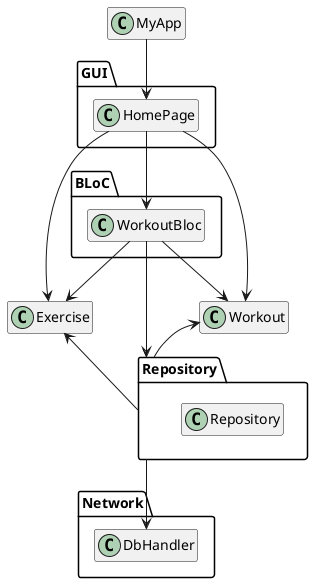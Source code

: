 @startuml

class MyApp {

}

package GUI {
	class HomePage {
	}	
}

package BLoC {
	class WorkoutBloc {

	}
}

class Workout {

}

class Exercise {

}
package Repository {
	class Repository {

	}
}

package Network {
	class DbHandler {

	}
}



MyApp -down-> HomePage 
HomePage -down-> WorkoutBloc
HomePage -down-> Workout
HomePage --> Exercise
WorkoutBloc --> Workout
WorkoutBloc -down-> Repository
WorkoutBloc --> Exercise
Repository -down-> DbHandler
Repository -up-> Workout
Repository -up-> Exercise

hide members

@enduml
